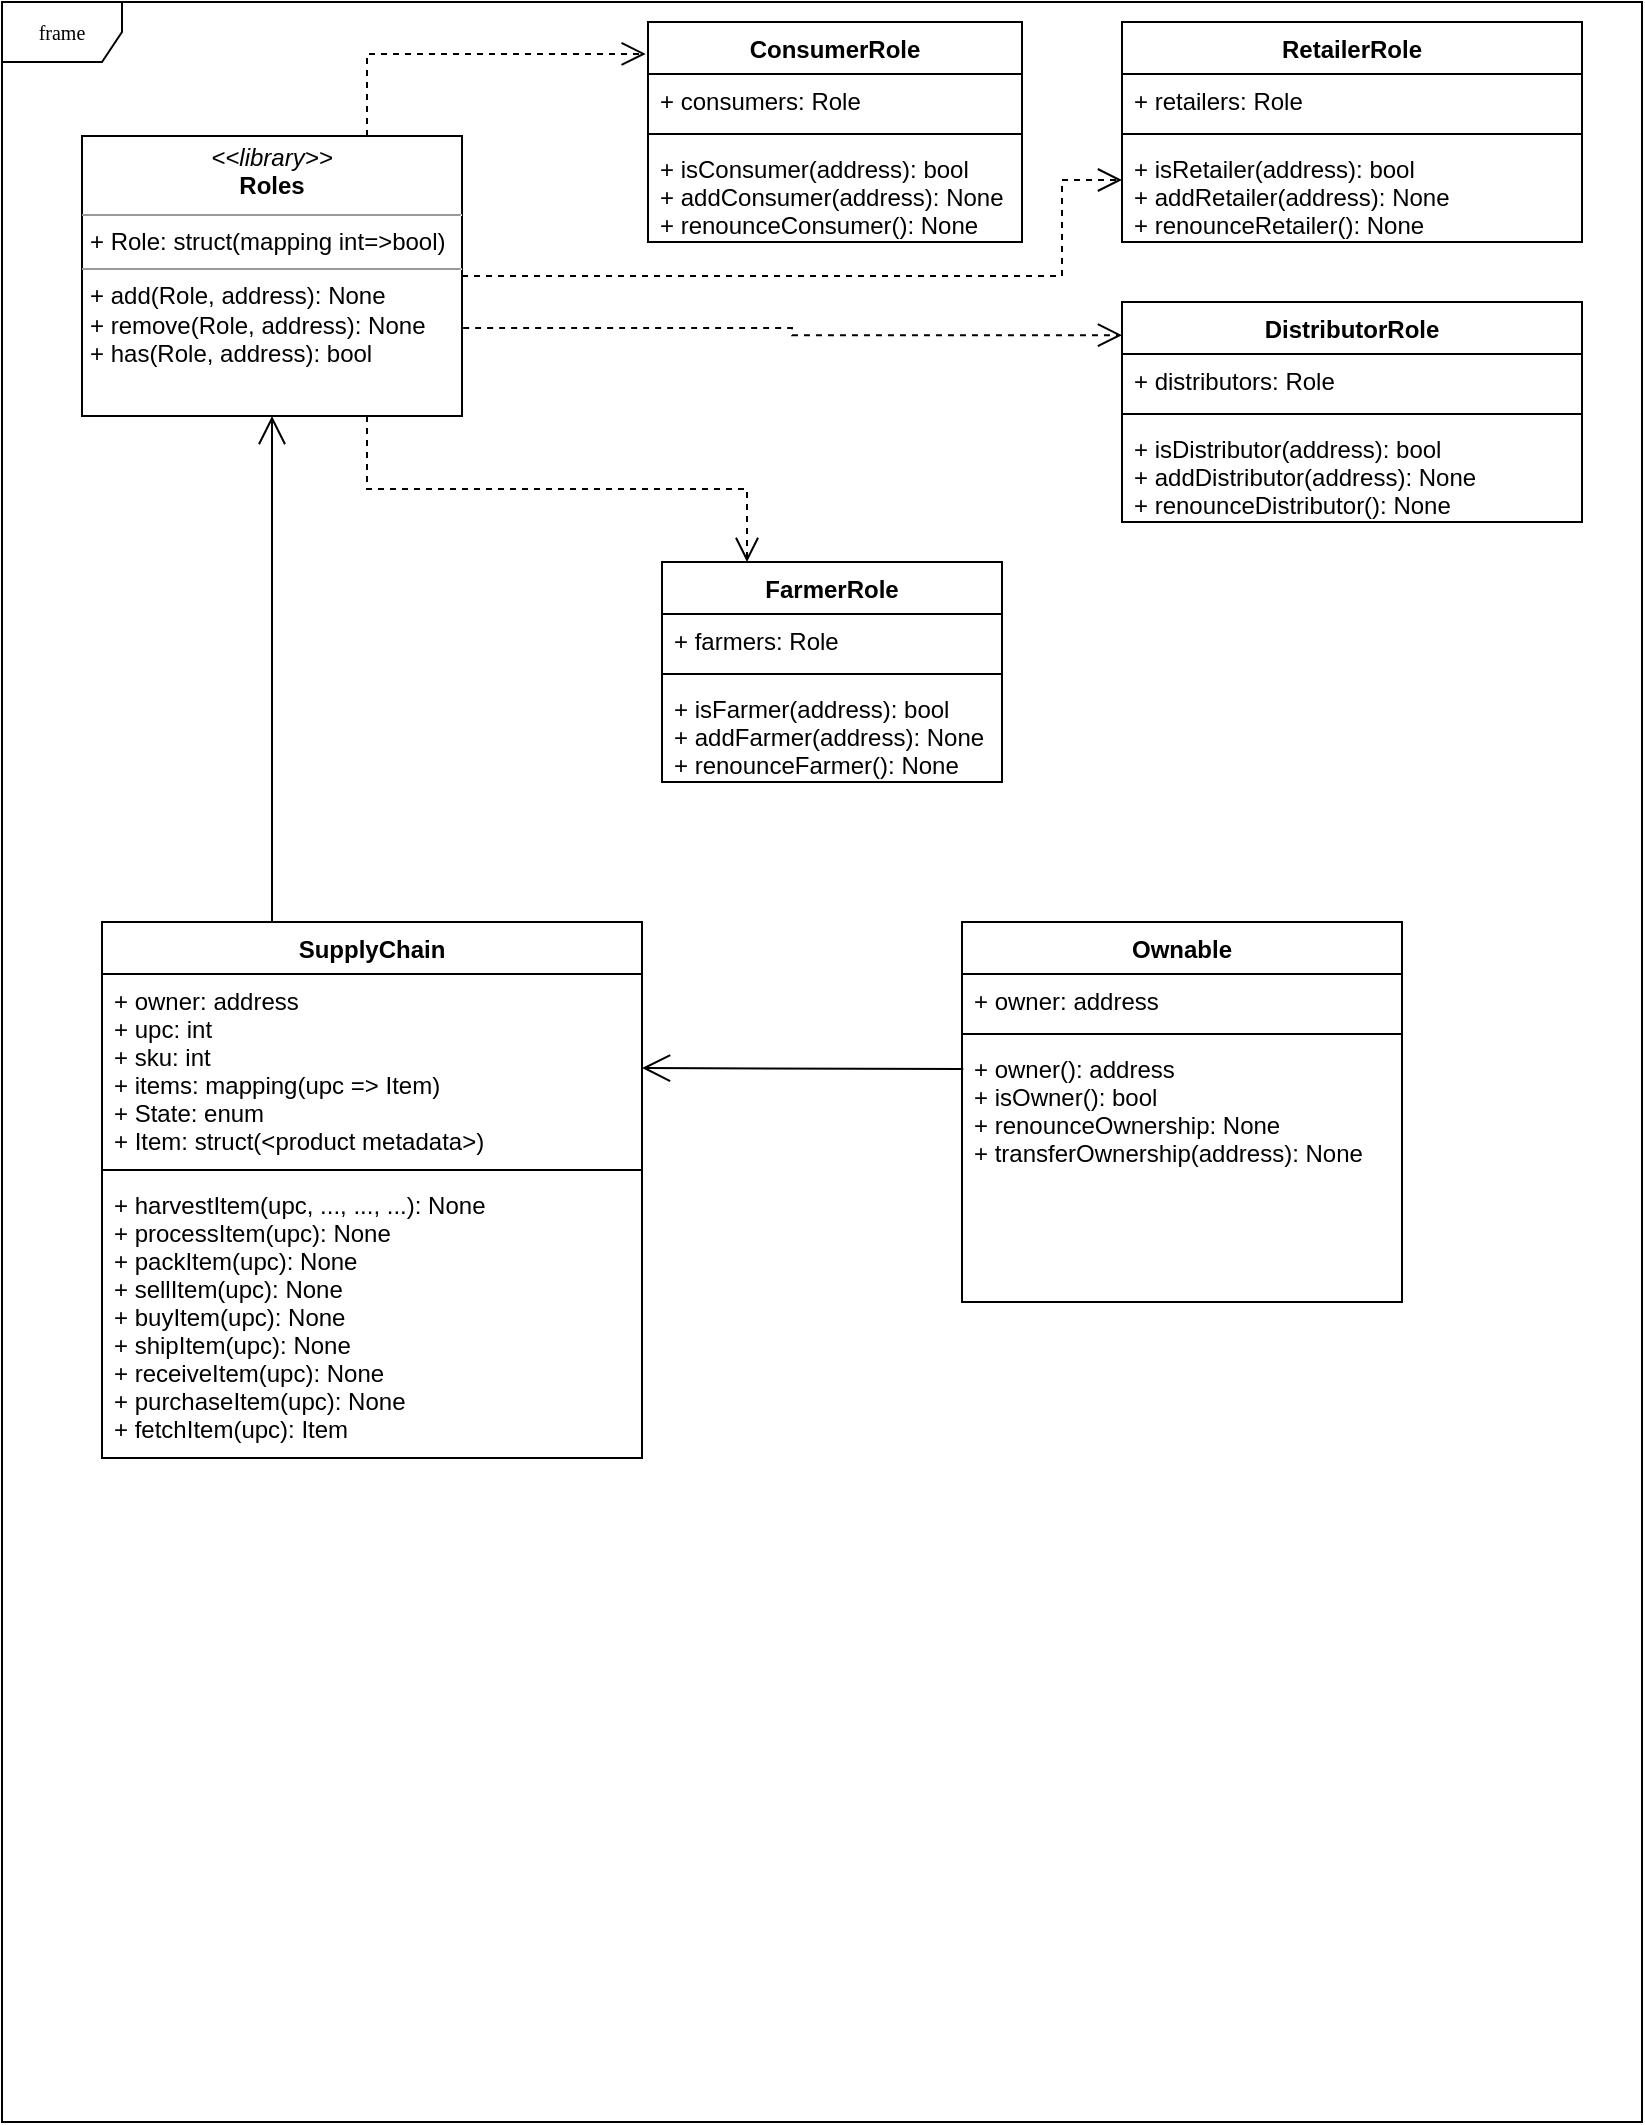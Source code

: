 <mxfile version="13.7.9" type="device"><diagram name="Page-1" id="c4acf3e9-155e-7222-9cf6-157b1a14988f"><mxGraphModel dx="1422" dy="795" grid="1" gridSize="10" guides="1" tooltips="1" connect="1" arrows="1" fold="1" page="1" pageScale="1" pageWidth="850" pageHeight="1100" background="#ffffff" math="0" shadow="0"><root><mxCell id="0"/><mxCell id="1" parent="0"/><mxCell id="17acba5748e5396b-1" value="frame" style="shape=umlFrame;whiteSpace=wrap;html=1;rounded=0;shadow=0;comic=0;labelBackgroundColor=none;strokeWidth=1;fontFamily=Verdana;fontSize=10;align=center;" parent="1" vertex="1"><mxGeometry x="20" y="20" width="820" height="1060" as="geometry"/></mxCell><mxCell id="5d2195bd80daf111-21" style="edgeStyle=orthogonalEdgeStyle;rounded=0;html=1;labelBackgroundColor=none;startFill=0;endArrow=open;endFill=0;endSize=10;fontFamily=Verdana;fontSize=10;dashed=1;exitX=0.75;exitY=0;exitDx=0;exitDy=0;entryX=-0.006;entryY=0.145;entryDx=0;entryDy=0;entryPerimeter=0;" parent="1" source="5d2195bd80daf111-18" target="6iH1HXPvRD8KWSymp-z3-16" edge="1"><mxGeometry relative="1" as="geometry"><mxPoint x="346.96" y="50.02" as="targetPoint"/></mxGeometry></mxCell><mxCell id="5d2195bd80daf111-22" style="edgeStyle=orthogonalEdgeStyle;rounded=0;html=1;exitX=1;exitY=0.5;dashed=1;labelBackgroundColor=none;startFill=0;endArrow=open;endFill=0;endSize=10;fontFamily=Verdana;fontSize=10;exitDx=0;exitDy=0;entryX=0;entryY=0.5;entryDx=0;entryDy=0;" parent="1" source="5d2195bd80daf111-18" edge="1"><mxGeometry relative="1" as="geometry"><Array as="points"><mxPoint x="550" y="157"/><mxPoint x="550" y="109"/></Array><mxPoint x="580" y="109" as="targetPoint"/></mxGeometry></mxCell><mxCell id="5d2195bd80daf111-18" value="&lt;p style=&quot;margin: 0px ; margin-top: 4px ; text-align: center&quot;&gt;&lt;i&gt;&amp;lt;&amp;lt;library&amp;gt;&amp;gt;&lt;/i&gt;&lt;br&gt;&lt;b&gt;Roles&lt;/b&gt;&lt;/p&gt;&lt;hr size=&quot;1&quot;&gt;&lt;p style=&quot;margin: 0px ; margin-left: 4px&quot;&gt;+ Role: struct(mapping int=&amp;gt;bool)&lt;br&gt;&lt;/p&gt;&lt;hr size=&quot;1&quot;&gt;&lt;p style=&quot;margin: 0px ; margin-left: 4px&quot;&gt;+ add(Role, address): None&lt;br&gt;+ remove(Role, address): None&lt;/p&gt;&lt;p style=&quot;margin: 0px ; margin-left: 4px&quot;&gt;+ has(Role, address): bool&lt;/p&gt;" style="verticalAlign=top;align=left;overflow=fill;fontSize=12;fontFamily=Helvetica;html=1;rounded=0;shadow=0;comic=0;labelBackgroundColor=none;strokeWidth=1" parent="1" vertex="1"><mxGeometry x="60" y="87" width="190" height="140" as="geometry"/></mxCell><mxCell id="6iH1HXPvRD8KWSymp-z3-9" style="edgeStyle=orthogonalEdgeStyle;rounded=0;html=1;exitX=1.003;exitY=0.686;dashed=1;labelBackgroundColor=none;startFill=0;endArrow=open;endFill=0;endSize=10;fontFamily=Verdana;fontSize=10;exitDx=0;exitDy=0;exitPerimeter=0;entryX=0;entryY=0.151;entryDx=0;entryDy=0;entryPerimeter=0;" edge="1" parent="1" source="5d2195bd80daf111-18" target="6iH1HXPvRD8KWSymp-z3-24"><mxGeometry relative="1" as="geometry"><Array as="points"/><mxPoint x="260" y="167" as="sourcePoint"/><mxPoint x="580" y="249" as="targetPoint"/></mxGeometry></mxCell><mxCell id="6iH1HXPvRD8KWSymp-z3-11" style="edgeStyle=orthogonalEdgeStyle;rounded=0;html=1;labelBackgroundColor=none;startFill=0;endArrow=open;endFill=0;endSize=10;fontFamily=Verdana;fontSize=10;dashed=1;exitX=0.75;exitY=1;exitDx=0;exitDy=0;entryX=0.25;entryY=0;entryDx=0;entryDy=0;" edge="1" parent="1" source="5d2195bd80daf111-18" target="6iH1HXPvRD8KWSymp-z3-12"><mxGeometry relative="1" as="geometry"><mxPoint x="212.5" y="97" as="sourcePoint"/><mxPoint x="350" y="329" as="targetPoint"/></mxGeometry></mxCell><mxCell id="6iH1HXPvRD8KWSymp-z3-12" value="FarmerRole" style="swimlane;fontStyle=1;align=center;verticalAlign=top;childLayout=stackLayout;horizontal=1;startSize=26;horizontalStack=0;resizeParent=1;resizeParentMax=0;resizeLast=0;collapsible=1;marginBottom=0;fillColor=none;" vertex="1" parent="1"><mxGeometry x="350" y="300" width="170" height="110" as="geometry"/></mxCell><mxCell id="6iH1HXPvRD8KWSymp-z3-13" value="+ farmers: Role" style="text;strokeColor=none;fillColor=none;align=left;verticalAlign=top;spacingLeft=4;spacingRight=4;overflow=hidden;rotatable=0;points=[[0,0.5],[1,0.5]];portConstraint=eastwest;" vertex="1" parent="6iH1HXPvRD8KWSymp-z3-12"><mxGeometry y="26" width="170" height="26" as="geometry"/></mxCell><mxCell id="6iH1HXPvRD8KWSymp-z3-14" value="" style="line;strokeWidth=1;fillColor=none;align=left;verticalAlign=middle;spacingTop=-1;spacingLeft=3;spacingRight=3;rotatable=0;labelPosition=right;points=[];portConstraint=eastwest;" vertex="1" parent="6iH1HXPvRD8KWSymp-z3-12"><mxGeometry y="52" width="170" height="8" as="geometry"/></mxCell><mxCell id="6iH1HXPvRD8KWSymp-z3-15" value="+ isFarmer(address): bool&#10;+ addFarmer(address): None&#10;+ renounceFarmer(): None" style="text;strokeColor=none;fillColor=none;align=left;verticalAlign=top;spacingLeft=4;spacingRight=4;overflow=hidden;rotatable=0;points=[[0,0.5],[1,0.5]];portConstraint=eastwest;" vertex="1" parent="6iH1HXPvRD8KWSymp-z3-12"><mxGeometry y="60" width="170" height="50" as="geometry"/></mxCell><mxCell id="6iH1HXPvRD8KWSymp-z3-16" value="ConsumerRole" style="swimlane;fontStyle=1;align=center;verticalAlign=top;childLayout=stackLayout;horizontal=1;startSize=26;horizontalStack=0;resizeParent=1;resizeParentMax=0;resizeLast=0;collapsible=1;marginBottom=0;fillColor=none;" vertex="1" parent="1"><mxGeometry x="343" y="30" width="187" height="110" as="geometry"/></mxCell><mxCell id="6iH1HXPvRD8KWSymp-z3-17" value="+ consumers: Role" style="text;strokeColor=none;fillColor=none;align=left;verticalAlign=top;spacingLeft=4;spacingRight=4;overflow=hidden;rotatable=0;points=[[0,0.5],[1,0.5]];portConstraint=eastwest;" vertex="1" parent="6iH1HXPvRD8KWSymp-z3-16"><mxGeometry y="26" width="187" height="26" as="geometry"/></mxCell><mxCell id="6iH1HXPvRD8KWSymp-z3-18" value="" style="line;strokeWidth=1;fillColor=none;align=left;verticalAlign=middle;spacingTop=-1;spacingLeft=3;spacingRight=3;rotatable=0;labelPosition=right;points=[];portConstraint=eastwest;" vertex="1" parent="6iH1HXPvRD8KWSymp-z3-16"><mxGeometry y="52" width="187" height="8" as="geometry"/></mxCell><mxCell id="6iH1HXPvRD8KWSymp-z3-19" value="+ isConsumer(address): bool&#10;+ addConsumer(address): None&#10;+ renounceConsumer(): None" style="text;strokeColor=none;fillColor=none;align=left;verticalAlign=top;spacingLeft=4;spacingRight=4;overflow=hidden;rotatable=0;points=[[0,0.5],[1,0.5]];portConstraint=eastwest;" vertex="1" parent="6iH1HXPvRD8KWSymp-z3-16"><mxGeometry y="60" width="187" height="50" as="geometry"/></mxCell><mxCell id="6iH1HXPvRD8KWSymp-z3-20" value="RetailerRole" style="swimlane;fontStyle=1;align=center;verticalAlign=top;childLayout=stackLayout;horizontal=1;startSize=26;horizontalStack=0;resizeParent=1;resizeParentMax=0;resizeLast=0;collapsible=1;marginBottom=0;fillColor=none;" vertex="1" parent="1"><mxGeometry x="580" y="30" width="230" height="110" as="geometry"/></mxCell><mxCell id="6iH1HXPvRD8KWSymp-z3-21" value="+ retailers: Role" style="text;strokeColor=none;fillColor=none;align=left;verticalAlign=top;spacingLeft=4;spacingRight=4;overflow=hidden;rotatable=0;points=[[0,0.5],[1,0.5]];portConstraint=eastwest;" vertex="1" parent="6iH1HXPvRD8KWSymp-z3-20"><mxGeometry y="26" width="230" height="26" as="geometry"/></mxCell><mxCell id="6iH1HXPvRD8KWSymp-z3-22" value="" style="line;strokeWidth=1;fillColor=none;align=left;verticalAlign=middle;spacingTop=-1;spacingLeft=3;spacingRight=3;rotatable=0;labelPosition=right;points=[];portConstraint=eastwest;" vertex="1" parent="6iH1HXPvRD8KWSymp-z3-20"><mxGeometry y="52" width="230" height="8" as="geometry"/></mxCell><mxCell id="6iH1HXPvRD8KWSymp-z3-23" value="+ isRetailer(address): bool&#10;+ addRetailer(address): None&#10;+ renounceRetailer(): None" style="text;strokeColor=none;fillColor=none;align=left;verticalAlign=top;spacingLeft=4;spacingRight=4;overflow=hidden;rotatable=0;points=[[0,0.5],[1,0.5]];portConstraint=eastwest;" vertex="1" parent="6iH1HXPvRD8KWSymp-z3-20"><mxGeometry y="60" width="230" height="50" as="geometry"/></mxCell><mxCell id="6iH1HXPvRD8KWSymp-z3-24" value="DistributorRole" style="swimlane;fontStyle=1;align=center;verticalAlign=top;childLayout=stackLayout;horizontal=1;startSize=26;horizontalStack=0;resizeParent=1;resizeParentMax=0;resizeLast=0;collapsible=1;marginBottom=0;fillColor=none;" vertex="1" parent="1"><mxGeometry x="580" y="170" width="230" height="110" as="geometry"/></mxCell><mxCell id="6iH1HXPvRD8KWSymp-z3-25" value="+ distributors: Role" style="text;strokeColor=none;fillColor=none;align=left;verticalAlign=top;spacingLeft=4;spacingRight=4;overflow=hidden;rotatable=0;points=[[0,0.5],[1,0.5]];portConstraint=eastwest;" vertex="1" parent="6iH1HXPvRD8KWSymp-z3-24"><mxGeometry y="26" width="230" height="26" as="geometry"/></mxCell><mxCell id="6iH1HXPvRD8KWSymp-z3-26" value="" style="line;strokeWidth=1;fillColor=none;align=left;verticalAlign=middle;spacingTop=-1;spacingLeft=3;spacingRight=3;rotatable=0;labelPosition=right;points=[];portConstraint=eastwest;" vertex="1" parent="6iH1HXPvRD8KWSymp-z3-24"><mxGeometry y="52" width="230" height="8" as="geometry"/></mxCell><mxCell id="6iH1HXPvRD8KWSymp-z3-27" value="+ isDistributor(address): bool&#10;+ addDistributor(address): None&#10;+ renounceDistributor(): None" style="text;strokeColor=none;fillColor=none;align=left;verticalAlign=top;spacingLeft=4;spacingRight=4;overflow=hidden;rotatable=0;points=[[0,0.5],[1,0.5]];portConstraint=eastwest;" vertex="1" parent="6iH1HXPvRD8KWSymp-z3-24"><mxGeometry y="60" width="230" height="50" as="geometry"/></mxCell><mxCell id="6iH1HXPvRD8KWSymp-z3-28" value="SupplyChain" style="swimlane;fontStyle=1;align=center;verticalAlign=top;childLayout=stackLayout;horizontal=1;startSize=26;horizontalStack=0;resizeParent=1;resizeParentMax=0;resizeLast=0;collapsible=1;marginBottom=0;fillColor=none;" vertex="1" parent="1"><mxGeometry x="70" y="480" width="270" height="268" as="geometry"/></mxCell><mxCell id="6iH1HXPvRD8KWSymp-z3-29" value="+ owner: address&#10;+ upc: int&#10;+ sku: int&#10;+ items: mapping(upc =&gt; Item)&#10;+ State: enum&#10;+ Item: struct(&lt;product metadata&gt;)" style="text;strokeColor=none;fillColor=none;align=left;verticalAlign=top;spacingLeft=4;spacingRight=4;overflow=hidden;rotatable=0;points=[[0,0.5],[1,0.5]];portConstraint=eastwest;" vertex="1" parent="6iH1HXPvRD8KWSymp-z3-28"><mxGeometry y="26" width="270" height="94" as="geometry"/></mxCell><mxCell id="6iH1HXPvRD8KWSymp-z3-30" value="" style="line;strokeWidth=1;fillColor=none;align=left;verticalAlign=middle;spacingTop=-1;spacingLeft=3;spacingRight=3;rotatable=0;labelPosition=right;points=[];portConstraint=eastwest;" vertex="1" parent="6iH1HXPvRD8KWSymp-z3-28"><mxGeometry y="120" width="270" height="8" as="geometry"/></mxCell><mxCell id="6iH1HXPvRD8KWSymp-z3-31" value="+ harvestItem(upc, ..., ..., ...): None&#10;+ processItem(upc): None&#10;+ packItem(upc): None&#10;+ sellItem(upc): None&#10;+ buyItem(upc): None&#10;+ shipItem(upc): None&#10;+ receiveItem(upc): None&#10;+ purchaseItem(upc): None&#10;+ fetchItem(upc): Item" style="text;strokeColor=none;fillColor=none;align=left;verticalAlign=top;spacingLeft=4;spacingRight=4;overflow=hidden;rotatable=0;points=[[0,0.5],[1,0.5]];portConstraint=eastwest;" vertex="1" parent="6iH1HXPvRD8KWSymp-z3-28"><mxGeometry y="128" width="270" height="140" as="geometry"/></mxCell><mxCell id="6iH1HXPvRD8KWSymp-z3-32" value="Ownable" style="swimlane;fontStyle=1;align=center;verticalAlign=top;childLayout=stackLayout;horizontal=1;startSize=26;horizontalStack=0;resizeParent=1;resizeParentMax=0;resizeLast=0;collapsible=1;marginBottom=0;fillColor=none;" vertex="1" parent="1"><mxGeometry x="500" y="480" width="220" height="190" as="geometry"/></mxCell><mxCell id="6iH1HXPvRD8KWSymp-z3-33" value="+ owner: address" style="text;strokeColor=none;fillColor=none;align=left;verticalAlign=top;spacingLeft=4;spacingRight=4;overflow=hidden;rotatable=0;points=[[0,0.5],[1,0.5]];portConstraint=eastwest;" vertex="1" parent="6iH1HXPvRD8KWSymp-z3-32"><mxGeometry y="26" width="220" height="26" as="geometry"/></mxCell><mxCell id="6iH1HXPvRD8KWSymp-z3-34" value="" style="line;strokeWidth=1;fillColor=none;align=left;verticalAlign=middle;spacingTop=-1;spacingLeft=3;spacingRight=3;rotatable=0;labelPosition=right;points=[];portConstraint=eastwest;" vertex="1" parent="6iH1HXPvRD8KWSymp-z3-32"><mxGeometry y="52" width="220" height="8" as="geometry"/></mxCell><mxCell id="6iH1HXPvRD8KWSymp-z3-35" value="+ owner(): address&#10;+ isOwner(): bool&#10;+ renounceOwnership: None&#10;+ transferOwnership(address): None" style="text;strokeColor=none;fillColor=none;align=left;verticalAlign=top;spacingLeft=4;spacingRight=4;overflow=hidden;rotatable=0;points=[[0,0.5],[1,0.5]];portConstraint=eastwest;" vertex="1" parent="6iH1HXPvRD8KWSymp-z3-32"><mxGeometry y="60" width="220" height="130" as="geometry"/></mxCell><mxCell id="6iH1HXPvRD8KWSymp-z3-36" value="" style="endArrow=open;endFill=1;endSize=12;html=1;entryX=0.5;entryY=1;entryDx=0;entryDy=0;" edge="1" parent="1" target="5d2195bd80daf111-18"><mxGeometry width="160" relative="1" as="geometry"><mxPoint x="155" y="480" as="sourcePoint"/><mxPoint x="500" y="410" as="targetPoint"/></mxGeometry></mxCell><mxCell id="6iH1HXPvRD8KWSymp-z3-37" value="" style="endArrow=open;endFill=1;endSize=12;html=1;entryX=1;entryY=0.5;entryDx=0;entryDy=0;exitX=0.003;exitY=0.104;exitDx=0;exitDy=0;exitPerimeter=0;" edge="1" parent="1" source="6iH1HXPvRD8KWSymp-z3-35" target="6iH1HXPvRD8KWSymp-z3-29"><mxGeometry width="160" relative="1" as="geometry"><mxPoint x="340" y="410" as="sourcePoint"/><mxPoint x="500" y="410" as="targetPoint"/></mxGeometry></mxCell></root></mxGraphModel></diagram></mxfile>